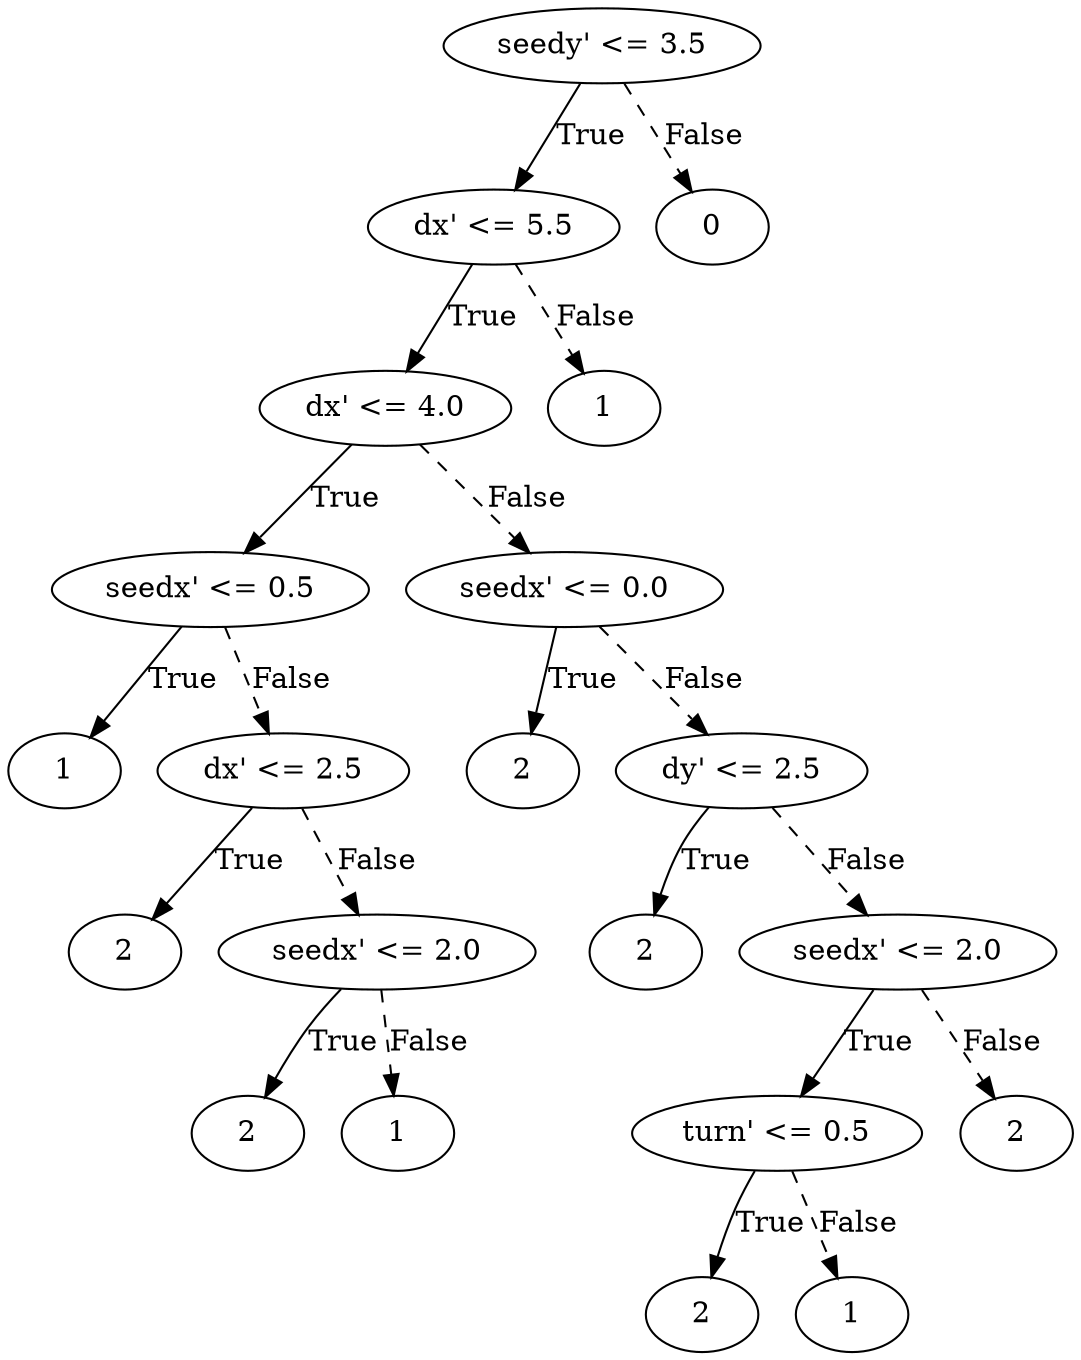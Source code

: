 digraph {
0 [label="seedy' <= 3.5"];
1 [label="dx' <= 5.5"];
2 [label="dx' <= 4.0"];
3 [label="seedx' <= 0.5"];
4 [label="1"];
3 -> 4 [label="True"];
5 [label="dx' <= 2.5"];
6 [label="2"];
5 -> 6 [label="True"];
7 [label="seedx' <= 2.0"];
8 [label="2"];
7 -> 8 [label="True"];
9 [label="1"];
7 -> 9 [style="dashed", label="False"];
5 -> 7 [style="dashed", label="False"];
3 -> 5 [style="dashed", label="False"];
2 -> 3 [label="True"];
10 [label="seedx' <= 0.0"];
11 [label="2"];
10 -> 11 [label="True"];
12 [label="dy' <= 2.5"];
13 [label="2"];
12 -> 13 [label="True"];
14 [label="seedx' <= 2.0"];
15 [label="turn' <= 0.5"];
16 [label="2"];
15 -> 16 [label="True"];
17 [label="1"];
15 -> 17 [style="dashed", label="False"];
14 -> 15 [label="True"];
18 [label="2"];
14 -> 18 [style="dashed", label="False"];
12 -> 14 [style="dashed", label="False"];
10 -> 12 [style="dashed", label="False"];
2 -> 10 [style="dashed", label="False"];
1 -> 2 [label="True"];
19 [label="1"];
1 -> 19 [style="dashed", label="False"];
0 -> 1 [label="True"];
20 [label="0"];
0 -> 20 [style="dashed", label="False"];

}